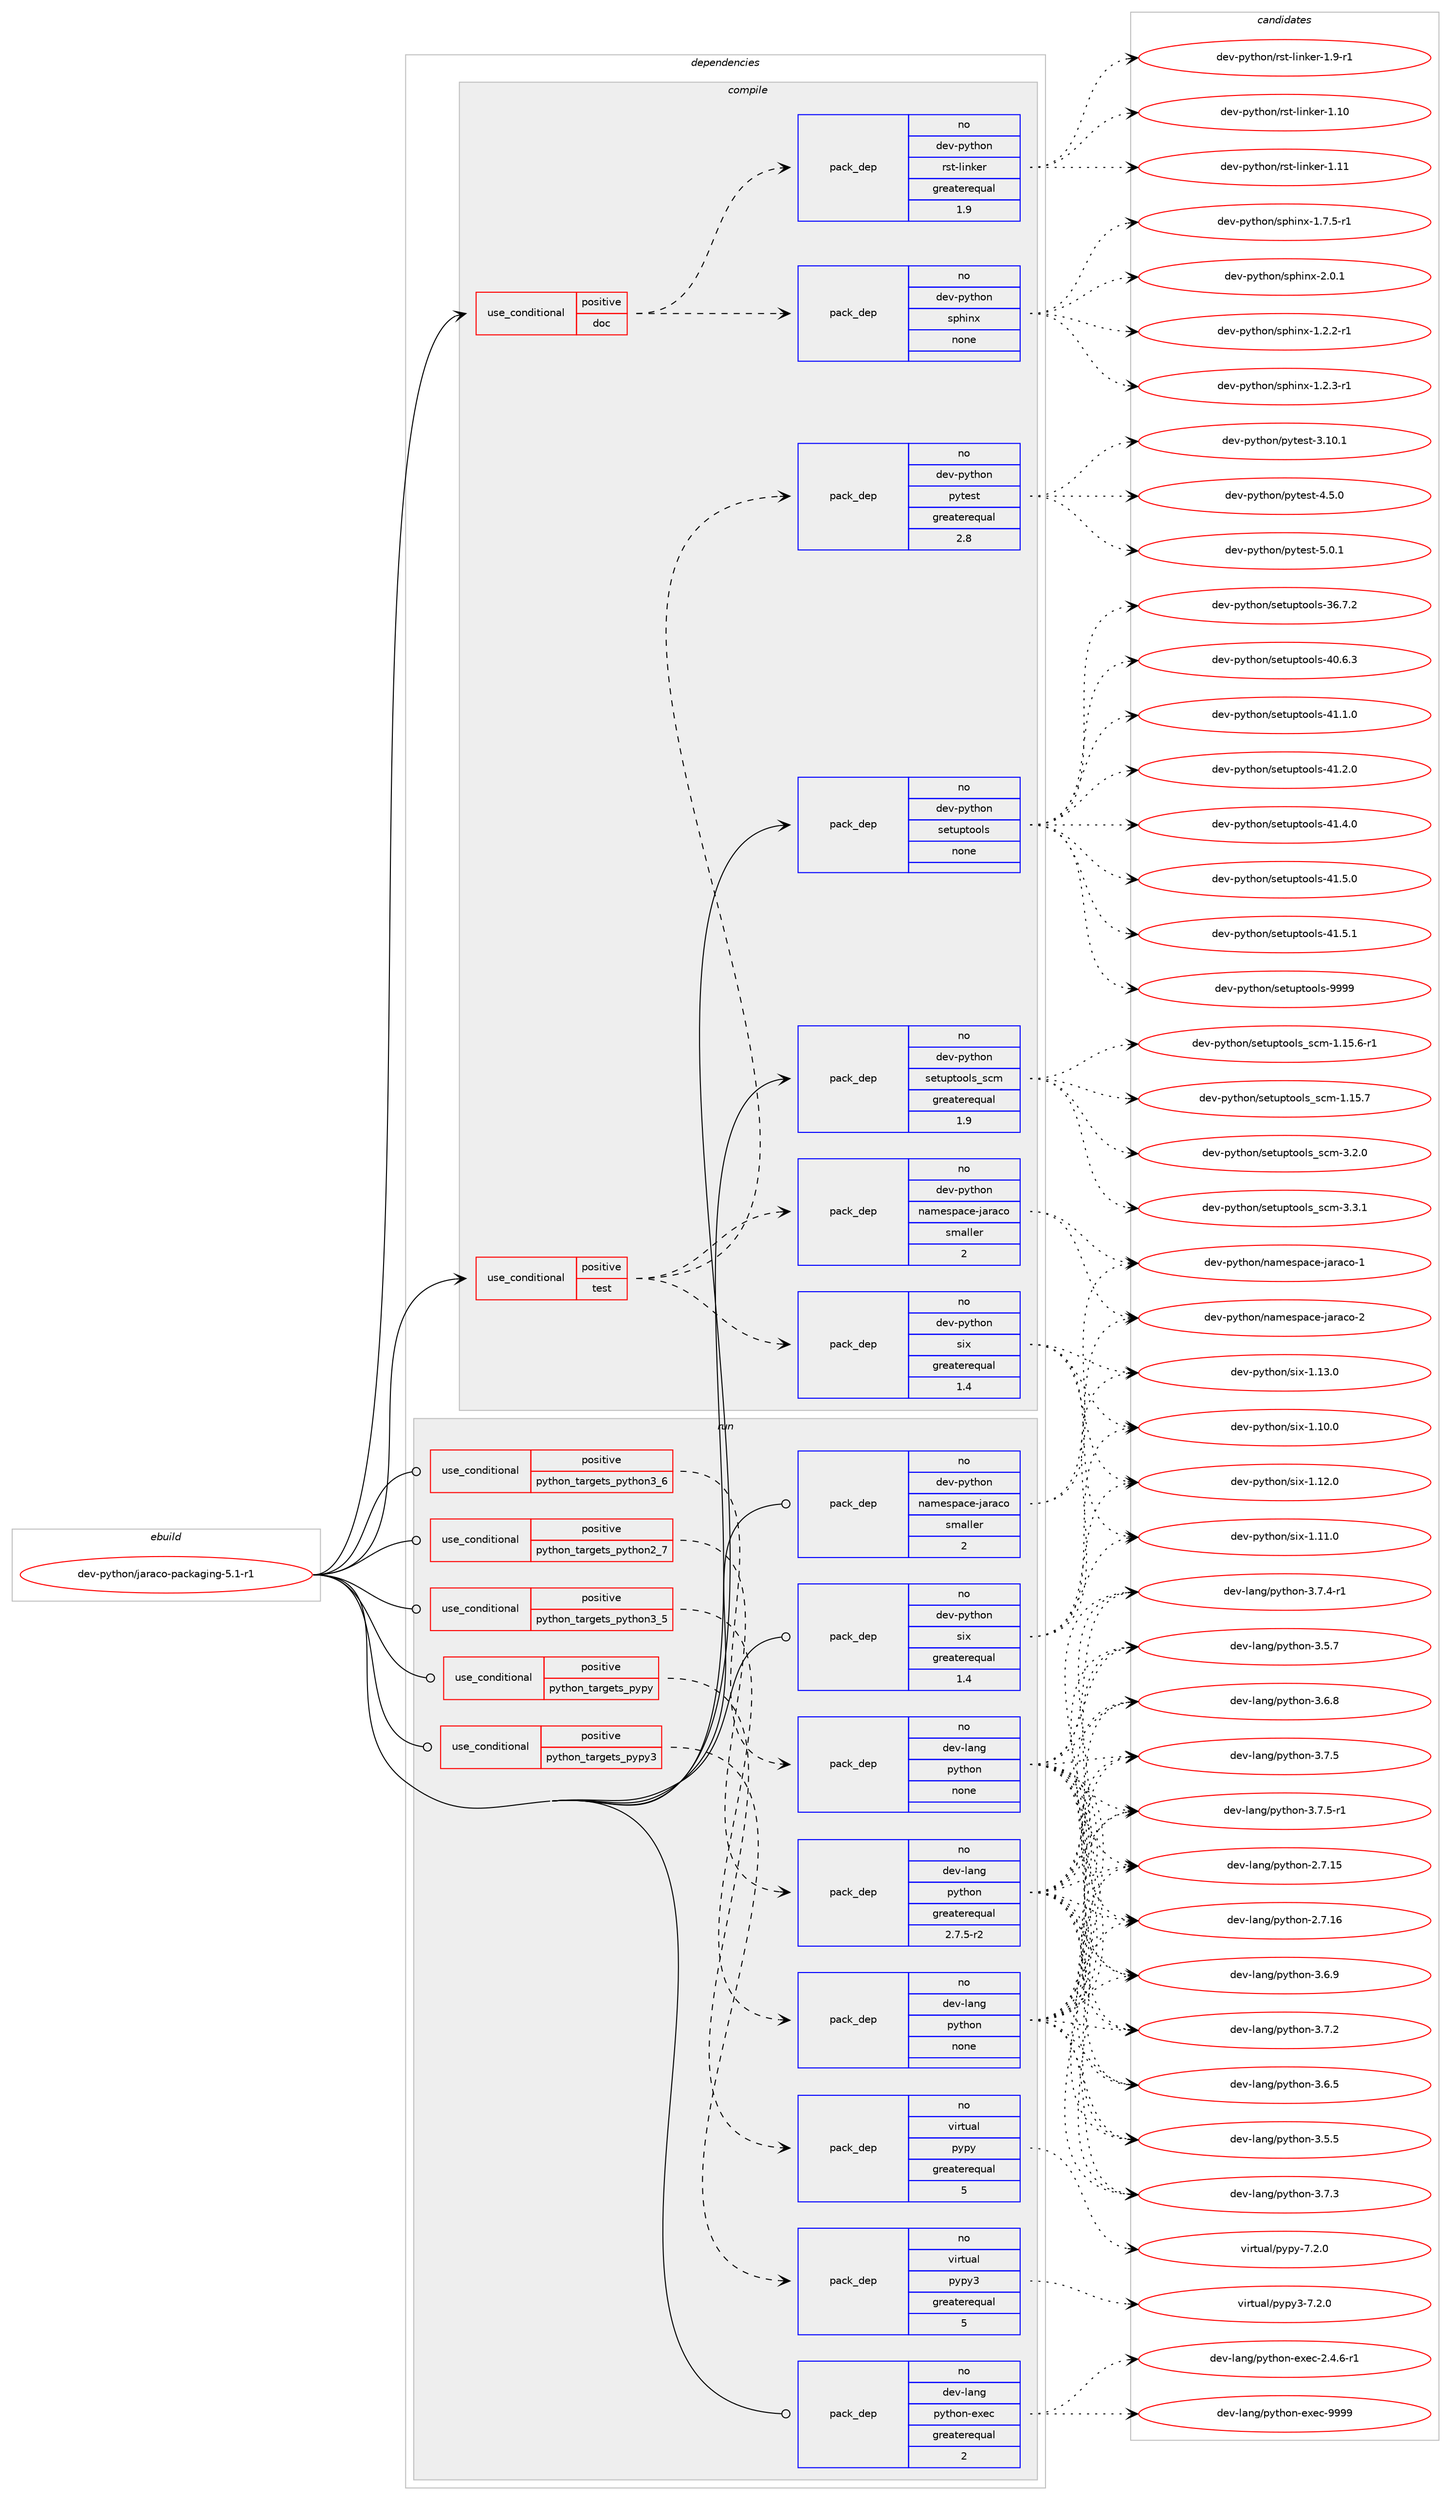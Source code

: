 digraph prolog {

# *************
# Graph options
# *************

newrank=true;
concentrate=true;
compound=true;
graph [rankdir=LR,fontname=Helvetica,fontsize=10,ranksep=1.5];#, ranksep=2.5, nodesep=0.2];
edge  [arrowhead=vee];
node  [fontname=Helvetica,fontsize=10];

# **********
# The ebuild
# **********

subgraph cluster_leftcol {
color=gray;
rank=same;
label=<<i>ebuild</i>>;
id [label="dev-python/jaraco-packaging-5.1-r1", color=red, width=4, href="../dev-python/jaraco-packaging-5.1-r1.svg"];
}

# ****************
# The dependencies
# ****************

subgraph cluster_midcol {
color=gray;
label=<<i>dependencies</i>>;
subgraph cluster_compile {
fillcolor="#eeeeee";
style=filled;
label=<<i>compile</i>>;
subgraph cond141262 {
dependency610731 [label=<<TABLE BORDER="0" CELLBORDER="1" CELLSPACING="0" CELLPADDING="4"><TR><TD ROWSPAN="3" CELLPADDING="10">use_conditional</TD></TR><TR><TD>positive</TD></TR><TR><TD>doc</TD></TR></TABLE>>, shape=none, color=red];
subgraph pack457670 {
dependency610732 [label=<<TABLE BORDER="0" CELLBORDER="1" CELLSPACING="0" CELLPADDING="4" WIDTH="220"><TR><TD ROWSPAN="6" CELLPADDING="30">pack_dep</TD></TR><TR><TD WIDTH="110">no</TD></TR><TR><TD>dev-python</TD></TR><TR><TD>rst-linker</TD></TR><TR><TD>greaterequal</TD></TR><TR><TD>1.9</TD></TR></TABLE>>, shape=none, color=blue];
}
dependency610731:e -> dependency610732:w [weight=20,style="dashed",arrowhead="vee"];
subgraph pack457671 {
dependency610733 [label=<<TABLE BORDER="0" CELLBORDER="1" CELLSPACING="0" CELLPADDING="4" WIDTH="220"><TR><TD ROWSPAN="6" CELLPADDING="30">pack_dep</TD></TR><TR><TD WIDTH="110">no</TD></TR><TR><TD>dev-python</TD></TR><TR><TD>sphinx</TD></TR><TR><TD>none</TD></TR><TR><TD></TD></TR></TABLE>>, shape=none, color=blue];
}
dependency610731:e -> dependency610733:w [weight=20,style="dashed",arrowhead="vee"];
}
id:e -> dependency610731:w [weight=20,style="solid",arrowhead="vee"];
subgraph cond141263 {
dependency610734 [label=<<TABLE BORDER="0" CELLBORDER="1" CELLSPACING="0" CELLPADDING="4"><TR><TD ROWSPAN="3" CELLPADDING="10">use_conditional</TD></TR><TR><TD>positive</TD></TR><TR><TD>test</TD></TR></TABLE>>, shape=none, color=red];
subgraph pack457672 {
dependency610735 [label=<<TABLE BORDER="0" CELLBORDER="1" CELLSPACING="0" CELLPADDING="4" WIDTH="220"><TR><TD ROWSPAN="6" CELLPADDING="30">pack_dep</TD></TR><TR><TD WIDTH="110">no</TD></TR><TR><TD>dev-python</TD></TR><TR><TD>six</TD></TR><TR><TD>greaterequal</TD></TR><TR><TD>1.4</TD></TR></TABLE>>, shape=none, color=blue];
}
dependency610734:e -> dependency610735:w [weight=20,style="dashed",arrowhead="vee"];
subgraph pack457673 {
dependency610736 [label=<<TABLE BORDER="0" CELLBORDER="1" CELLSPACING="0" CELLPADDING="4" WIDTH="220"><TR><TD ROWSPAN="6" CELLPADDING="30">pack_dep</TD></TR><TR><TD WIDTH="110">no</TD></TR><TR><TD>dev-python</TD></TR><TR><TD>namespace-jaraco</TD></TR><TR><TD>smaller</TD></TR><TR><TD>2</TD></TR></TABLE>>, shape=none, color=blue];
}
dependency610734:e -> dependency610736:w [weight=20,style="dashed",arrowhead="vee"];
subgraph pack457674 {
dependency610737 [label=<<TABLE BORDER="0" CELLBORDER="1" CELLSPACING="0" CELLPADDING="4" WIDTH="220"><TR><TD ROWSPAN="6" CELLPADDING="30">pack_dep</TD></TR><TR><TD WIDTH="110">no</TD></TR><TR><TD>dev-python</TD></TR><TR><TD>pytest</TD></TR><TR><TD>greaterequal</TD></TR><TR><TD>2.8</TD></TR></TABLE>>, shape=none, color=blue];
}
dependency610734:e -> dependency610737:w [weight=20,style="dashed",arrowhead="vee"];
}
id:e -> dependency610734:w [weight=20,style="solid",arrowhead="vee"];
subgraph pack457675 {
dependency610738 [label=<<TABLE BORDER="0" CELLBORDER="1" CELLSPACING="0" CELLPADDING="4" WIDTH="220"><TR><TD ROWSPAN="6" CELLPADDING="30">pack_dep</TD></TR><TR><TD WIDTH="110">no</TD></TR><TR><TD>dev-python</TD></TR><TR><TD>setuptools</TD></TR><TR><TD>none</TD></TR><TR><TD></TD></TR></TABLE>>, shape=none, color=blue];
}
id:e -> dependency610738:w [weight=20,style="solid",arrowhead="vee"];
subgraph pack457676 {
dependency610739 [label=<<TABLE BORDER="0" CELLBORDER="1" CELLSPACING="0" CELLPADDING="4" WIDTH="220"><TR><TD ROWSPAN="6" CELLPADDING="30">pack_dep</TD></TR><TR><TD WIDTH="110">no</TD></TR><TR><TD>dev-python</TD></TR><TR><TD>setuptools_scm</TD></TR><TR><TD>greaterequal</TD></TR><TR><TD>1.9</TD></TR></TABLE>>, shape=none, color=blue];
}
id:e -> dependency610739:w [weight=20,style="solid",arrowhead="vee"];
}
subgraph cluster_compileandrun {
fillcolor="#eeeeee";
style=filled;
label=<<i>compile and run</i>>;
}
subgraph cluster_run {
fillcolor="#eeeeee";
style=filled;
label=<<i>run</i>>;
subgraph cond141264 {
dependency610740 [label=<<TABLE BORDER="0" CELLBORDER="1" CELLSPACING="0" CELLPADDING="4"><TR><TD ROWSPAN="3" CELLPADDING="10">use_conditional</TD></TR><TR><TD>positive</TD></TR><TR><TD>python_targets_pypy</TD></TR></TABLE>>, shape=none, color=red];
subgraph pack457677 {
dependency610741 [label=<<TABLE BORDER="0" CELLBORDER="1" CELLSPACING="0" CELLPADDING="4" WIDTH="220"><TR><TD ROWSPAN="6" CELLPADDING="30">pack_dep</TD></TR><TR><TD WIDTH="110">no</TD></TR><TR><TD>virtual</TD></TR><TR><TD>pypy</TD></TR><TR><TD>greaterequal</TD></TR><TR><TD>5</TD></TR></TABLE>>, shape=none, color=blue];
}
dependency610740:e -> dependency610741:w [weight=20,style="dashed",arrowhead="vee"];
}
id:e -> dependency610740:w [weight=20,style="solid",arrowhead="odot"];
subgraph cond141265 {
dependency610742 [label=<<TABLE BORDER="0" CELLBORDER="1" CELLSPACING="0" CELLPADDING="4"><TR><TD ROWSPAN="3" CELLPADDING="10">use_conditional</TD></TR><TR><TD>positive</TD></TR><TR><TD>python_targets_pypy3</TD></TR></TABLE>>, shape=none, color=red];
subgraph pack457678 {
dependency610743 [label=<<TABLE BORDER="0" CELLBORDER="1" CELLSPACING="0" CELLPADDING="4" WIDTH="220"><TR><TD ROWSPAN="6" CELLPADDING="30">pack_dep</TD></TR><TR><TD WIDTH="110">no</TD></TR><TR><TD>virtual</TD></TR><TR><TD>pypy3</TD></TR><TR><TD>greaterequal</TD></TR><TR><TD>5</TD></TR></TABLE>>, shape=none, color=blue];
}
dependency610742:e -> dependency610743:w [weight=20,style="dashed",arrowhead="vee"];
}
id:e -> dependency610742:w [weight=20,style="solid",arrowhead="odot"];
subgraph cond141266 {
dependency610744 [label=<<TABLE BORDER="0" CELLBORDER="1" CELLSPACING="0" CELLPADDING="4"><TR><TD ROWSPAN="3" CELLPADDING="10">use_conditional</TD></TR><TR><TD>positive</TD></TR><TR><TD>python_targets_python2_7</TD></TR></TABLE>>, shape=none, color=red];
subgraph pack457679 {
dependency610745 [label=<<TABLE BORDER="0" CELLBORDER="1" CELLSPACING="0" CELLPADDING="4" WIDTH="220"><TR><TD ROWSPAN="6" CELLPADDING="30">pack_dep</TD></TR><TR><TD WIDTH="110">no</TD></TR><TR><TD>dev-lang</TD></TR><TR><TD>python</TD></TR><TR><TD>greaterequal</TD></TR><TR><TD>2.7.5-r2</TD></TR></TABLE>>, shape=none, color=blue];
}
dependency610744:e -> dependency610745:w [weight=20,style="dashed",arrowhead="vee"];
}
id:e -> dependency610744:w [weight=20,style="solid",arrowhead="odot"];
subgraph cond141267 {
dependency610746 [label=<<TABLE BORDER="0" CELLBORDER="1" CELLSPACING="0" CELLPADDING="4"><TR><TD ROWSPAN="3" CELLPADDING="10">use_conditional</TD></TR><TR><TD>positive</TD></TR><TR><TD>python_targets_python3_5</TD></TR></TABLE>>, shape=none, color=red];
subgraph pack457680 {
dependency610747 [label=<<TABLE BORDER="0" CELLBORDER="1" CELLSPACING="0" CELLPADDING="4" WIDTH="220"><TR><TD ROWSPAN="6" CELLPADDING="30">pack_dep</TD></TR><TR><TD WIDTH="110">no</TD></TR><TR><TD>dev-lang</TD></TR><TR><TD>python</TD></TR><TR><TD>none</TD></TR><TR><TD></TD></TR></TABLE>>, shape=none, color=blue];
}
dependency610746:e -> dependency610747:w [weight=20,style="dashed",arrowhead="vee"];
}
id:e -> dependency610746:w [weight=20,style="solid",arrowhead="odot"];
subgraph cond141268 {
dependency610748 [label=<<TABLE BORDER="0" CELLBORDER="1" CELLSPACING="0" CELLPADDING="4"><TR><TD ROWSPAN="3" CELLPADDING="10">use_conditional</TD></TR><TR><TD>positive</TD></TR><TR><TD>python_targets_python3_6</TD></TR></TABLE>>, shape=none, color=red];
subgraph pack457681 {
dependency610749 [label=<<TABLE BORDER="0" CELLBORDER="1" CELLSPACING="0" CELLPADDING="4" WIDTH="220"><TR><TD ROWSPAN="6" CELLPADDING="30">pack_dep</TD></TR><TR><TD WIDTH="110">no</TD></TR><TR><TD>dev-lang</TD></TR><TR><TD>python</TD></TR><TR><TD>none</TD></TR><TR><TD></TD></TR></TABLE>>, shape=none, color=blue];
}
dependency610748:e -> dependency610749:w [weight=20,style="dashed",arrowhead="vee"];
}
id:e -> dependency610748:w [weight=20,style="solid",arrowhead="odot"];
subgraph pack457682 {
dependency610750 [label=<<TABLE BORDER="0" CELLBORDER="1" CELLSPACING="0" CELLPADDING="4" WIDTH="220"><TR><TD ROWSPAN="6" CELLPADDING="30">pack_dep</TD></TR><TR><TD WIDTH="110">no</TD></TR><TR><TD>dev-lang</TD></TR><TR><TD>python-exec</TD></TR><TR><TD>greaterequal</TD></TR><TR><TD>2</TD></TR></TABLE>>, shape=none, color=blue];
}
id:e -> dependency610750:w [weight=20,style="solid",arrowhead="odot"];
subgraph pack457683 {
dependency610751 [label=<<TABLE BORDER="0" CELLBORDER="1" CELLSPACING="0" CELLPADDING="4" WIDTH="220"><TR><TD ROWSPAN="6" CELLPADDING="30">pack_dep</TD></TR><TR><TD WIDTH="110">no</TD></TR><TR><TD>dev-python</TD></TR><TR><TD>namespace-jaraco</TD></TR><TR><TD>smaller</TD></TR><TR><TD>2</TD></TR></TABLE>>, shape=none, color=blue];
}
id:e -> dependency610751:w [weight=20,style="solid",arrowhead="odot"];
subgraph pack457684 {
dependency610752 [label=<<TABLE BORDER="0" CELLBORDER="1" CELLSPACING="0" CELLPADDING="4" WIDTH="220"><TR><TD ROWSPAN="6" CELLPADDING="30">pack_dep</TD></TR><TR><TD WIDTH="110">no</TD></TR><TR><TD>dev-python</TD></TR><TR><TD>six</TD></TR><TR><TD>greaterequal</TD></TR><TR><TD>1.4</TD></TR></TABLE>>, shape=none, color=blue];
}
id:e -> dependency610752:w [weight=20,style="solid",arrowhead="odot"];
}
}

# **************
# The candidates
# **************

subgraph cluster_choices {
rank=same;
color=gray;
label=<<i>candidates</i>>;

subgraph choice457670 {
color=black;
nodesep=1;
choice1001011184511212111610411111047114115116451081051101071011144549464948 [label="dev-python/rst-linker-1.10", color=red, width=4,href="../dev-python/rst-linker-1.10.svg"];
choice1001011184511212111610411111047114115116451081051101071011144549464949 [label="dev-python/rst-linker-1.11", color=red, width=4,href="../dev-python/rst-linker-1.11.svg"];
choice100101118451121211161041111104711411511645108105110107101114454946574511449 [label="dev-python/rst-linker-1.9-r1", color=red, width=4,href="../dev-python/rst-linker-1.9-r1.svg"];
dependency610732:e -> choice1001011184511212111610411111047114115116451081051101071011144549464948:w [style=dotted,weight="100"];
dependency610732:e -> choice1001011184511212111610411111047114115116451081051101071011144549464949:w [style=dotted,weight="100"];
dependency610732:e -> choice100101118451121211161041111104711411511645108105110107101114454946574511449:w [style=dotted,weight="100"];
}
subgraph choice457671 {
color=black;
nodesep=1;
choice10010111845112121116104111110471151121041051101204549465046504511449 [label="dev-python/sphinx-1.2.2-r1", color=red, width=4,href="../dev-python/sphinx-1.2.2-r1.svg"];
choice10010111845112121116104111110471151121041051101204549465046514511449 [label="dev-python/sphinx-1.2.3-r1", color=red, width=4,href="../dev-python/sphinx-1.2.3-r1.svg"];
choice10010111845112121116104111110471151121041051101204549465546534511449 [label="dev-python/sphinx-1.7.5-r1", color=red, width=4,href="../dev-python/sphinx-1.7.5-r1.svg"];
choice1001011184511212111610411111047115112104105110120455046484649 [label="dev-python/sphinx-2.0.1", color=red, width=4,href="../dev-python/sphinx-2.0.1.svg"];
dependency610733:e -> choice10010111845112121116104111110471151121041051101204549465046504511449:w [style=dotted,weight="100"];
dependency610733:e -> choice10010111845112121116104111110471151121041051101204549465046514511449:w [style=dotted,weight="100"];
dependency610733:e -> choice10010111845112121116104111110471151121041051101204549465546534511449:w [style=dotted,weight="100"];
dependency610733:e -> choice1001011184511212111610411111047115112104105110120455046484649:w [style=dotted,weight="100"];
}
subgraph choice457672 {
color=black;
nodesep=1;
choice100101118451121211161041111104711510512045494649484648 [label="dev-python/six-1.10.0", color=red, width=4,href="../dev-python/six-1.10.0.svg"];
choice100101118451121211161041111104711510512045494649494648 [label="dev-python/six-1.11.0", color=red, width=4,href="../dev-python/six-1.11.0.svg"];
choice100101118451121211161041111104711510512045494649504648 [label="dev-python/six-1.12.0", color=red, width=4,href="../dev-python/six-1.12.0.svg"];
choice100101118451121211161041111104711510512045494649514648 [label="dev-python/six-1.13.0", color=red, width=4,href="../dev-python/six-1.13.0.svg"];
dependency610735:e -> choice100101118451121211161041111104711510512045494649484648:w [style=dotted,weight="100"];
dependency610735:e -> choice100101118451121211161041111104711510512045494649494648:w [style=dotted,weight="100"];
dependency610735:e -> choice100101118451121211161041111104711510512045494649504648:w [style=dotted,weight="100"];
dependency610735:e -> choice100101118451121211161041111104711510512045494649514648:w [style=dotted,weight="100"];
}
subgraph choice457673 {
color=black;
nodesep=1;
choice1001011184511212111610411111047110971091011151129799101451069711497991114549 [label="dev-python/namespace-jaraco-1", color=red, width=4,href="../dev-python/namespace-jaraco-1.svg"];
choice1001011184511212111610411111047110971091011151129799101451069711497991114550 [label="dev-python/namespace-jaraco-2", color=red, width=4,href="../dev-python/namespace-jaraco-2.svg"];
dependency610736:e -> choice1001011184511212111610411111047110971091011151129799101451069711497991114549:w [style=dotted,weight="100"];
dependency610736:e -> choice1001011184511212111610411111047110971091011151129799101451069711497991114550:w [style=dotted,weight="100"];
}
subgraph choice457674 {
color=black;
nodesep=1;
choice100101118451121211161041111104711212111610111511645514649484649 [label="dev-python/pytest-3.10.1", color=red, width=4,href="../dev-python/pytest-3.10.1.svg"];
choice1001011184511212111610411111047112121116101115116455246534648 [label="dev-python/pytest-4.5.0", color=red, width=4,href="../dev-python/pytest-4.5.0.svg"];
choice1001011184511212111610411111047112121116101115116455346484649 [label="dev-python/pytest-5.0.1", color=red, width=4,href="../dev-python/pytest-5.0.1.svg"];
dependency610737:e -> choice100101118451121211161041111104711212111610111511645514649484649:w [style=dotted,weight="100"];
dependency610737:e -> choice1001011184511212111610411111047112121116101115116455246534648:w [style=dotted,weight="100"];
dependency610737:e -> choice1001011184511212111610411111047112121116101115116455346484649:w [style=dotted,weight="100"];
}
subgraph choice457675 {
color=black;
nodesep=1;
choice100101118451121211161041111104711510111611711211611111110811545515446554650 [label="dev-python/setuptools-36.7.2", color=red, width=4,href="../dev-python/setuptools-36.7.2.svg"];
choice100101118451121211161041111104711510111611711211611111110811545524846544651 [label="dev-python/setuptools-40.6.3", color=red, width=4,href="../dev-python/setuptools-40.6.3.svg"];
choice100101118451121211161041111104711510111611711211611111110811545524946494648 [label="dev-python/setuptools-41.1.0", color=red, width=4,href="../dev-python/setuptools-41.1.0.svg"];
choice100101118451121211161041111104711510111611711211611111110811545524946504648 [label="dev-python/setuptools-41.2.0", color=red, width=4,href="../dev-python/setuptools-41.2.0.svg"];
choice100101118451121211161041111104711510111611711211611111110811545524946524648 [label="dev-python/setuptools-41.4.0", color=red, width=4,href="../dev-python/setuptools-41.4.0.svg"];
choice100101118451121211161041111104711510111611711211611111110811545524946534648 [label="dev-python/setuptools-41.5.0", color=red, width=4,href="../dev-python/setuptools-41.5.0.svg"];
choice100101118451121211161041111104711510111611711211611111110811545524946534649 [label="dev-python/setuptools-41.5.1", color=red, width=4,href="../dev-python/setuptools-41.5.1.svg"];
choice10010111845112121116104111110471151011161171121161111111081154557575757 [label="dev-python/setuptools-9999", color=red, width=4,href="../dev-python/setuptools-9999.svg"];
dependency610738:e -> choice100101118451121211161041111104711510111611711211611111110811545515446554650:w [style=dotted,weight="100"];
dependency610738:e -> choice100101118451121211161041111104711510111611711211611111110811545524846544651:w [style=dotted,weight="100"];
dependency610738:e -> choice100101118451121211161041111104711510111611711211611111110811545524946494648:w [style=dotted,weight="100"];
dependency610738:e -> choice100101118451121211161041111104711510111611711211611111110811545524946504648:w [style=dotted,weight="100"];
dependency610738:e -> choice100101118451121211161041111104711510111611711211611111110811545524946524648:w [style=dotted,weight="100"];
dependency610738:e -> choice100101118451121211161041111104711510111611711211611111110811545524946534648:w [style=dotted,weight="100"];
dependency610738:e -> choice100101118451121211161041111104711510111611711211611111110811545524946534649:w [style=dotted,weight="100"];
dependency610738:e -> choice10010111845112121116104111110471151011161171121161111111081154557575757:w [style=dotted,weight="100"];
}
subgraph choice457676 {
color=black;
nodesep=1;
choice10010111845112121116104111110471151011161171121161111111081159511599109454946495346544511449 [label="dev-python/setuptools_scm-1.15.6-r1", color=red, width=4,href="../dev-python/setuptools_scm-1.15.6-r1.svg"];
choice1001011184511212111610411111047115101116117112116111111108115951159910945494649534655 [label="dev-python/setuptools_scm-1.15.7", color=red, width=4,href="../dev-python/setuptools_scm-1.15.7.svg"];
choice10010111845112121116104111110471151011161171121161111111081159511599109455146504648 [label="dev-python/setuptools_scm-3.2.0", color=red, width=4,href="../dev-python/setuptools_scm-3.2.0.svg"];
choice10010111845112121116104111110471151011161171121161111111081159511599109455146514649 [label="dev-python/setuptools_scm-3.3.1", color=red, width=4,href="../dev-python/setuptools_scm-3.3.1.svg"];
dependency610739:e -> choice10010111845112121116104111110471151011161171121161111111081159511599109454946495346544511449:w [style=dotted,weight="100"];
dependency610739:e -> choice1001011184511212111610411111047115101116117112116111111108115951159910945494649534655:w [style=dotted,weight="100"];
dependency610739:e -> choice10010111845112121116104111110471151011161171121161111111081159511599109455146504648:w [style=dotted,weight="100"];
dependency610739:e -> choice10010111845112121116104111110471151011161171121161111111081159511599109455146514649:w [style=dotted,weight="100"];
}
subgraph choice457677 {
color=black;
nodesep=1;
choice1181051141161179710847112121112121455546504648 [label="virtual/pypy-7.2.0", color=red, width=4,href="../virtual/pypy-7.2.0.svg"];
dependency610741:e -> choice1181051141161179710847112121112121455546504648:w [style=dotted,weight="100"];
}
subgraph choice457678 {
color=black;
nodesep=1;
choice118105114116117971084711212111212151455546504648 [label="virtual/pypy3-7.2.0", color=red, width=4,href="../virtual/pypy3-7.2.0.svg"];
dependency610743:e -> choice118105114116117971084711212111212151455546504648:w [style=dotted,weight="100"];
}
subgraph choice457679 {
color=black;
nodesep=1;
choice10010111845108971101034711212111610411111045504655464953 [label="dev-lang/python-2.7.15", color=red, width=4,href="../dev-lang/python-2.7.15.svg"];
choice10010111845108971101034711212111610411111045504655464954 [label="dev-lang/python-2.7.16", color=red, width=4,href="../dev-lang/python-2.7.16.svg"];
choice100101118451089711010347112121116104111110455146534653 [label="dev-lang/python-3.5.5", color=red, width=4,href="../dev-lang/python-3.5.5.svg"];
choice100101118451089711010347112121116104111110455146534655 [label="dev-lang/python-3.5.7", color=red, width=4,href="../dev-lang/python-3.5.7.svg"];
choice100101118451089711010347112121116104111110455146544653 [label="dev-lang/python-3.6.5", color=red, width=4,href="../dev-lang/python-3.6.5.svg"];
choice100101118451089711010347112121116104111110455146544656 [label="dev-lang/python-3.6.8", color=red, width=4,href="../dev-lang/python-3.6.8.svg"];
choice100101118451089711010347112121116104111110455146544657 [label="dev-lang/python-3.6.9", color=red, width=4,href="../dev-lang/python-3.6.9.svg"];
choice100101118451089711010347112121116104111110455146554650 [label="dev-lang/python-3.7.2", color=red, width=4,href="../dev-lang/python-3.7.2.svg"];
choice100101118451089711010347112121116104111110455146554651 [label="dev-lang/python-3.7.3", color=red, width=4,href="../dev-lang/python-3.7.3.svg"];
choice1001011184510897110103471121211161041111104551465546524511449 [label="dev-lang/python-3.7.4-r1", color=red, width=4,href="../dev-lang/python-3.7.4-r1.svg"];
choice100101118451089711010347112121116104111110455146554653 [label="dev-lang/python-3.7.5", color=red, width=4,href="../dev-lang/python-3.7.5.svg"];
choice1001011184510897110103471121211161041111104551465546534511449 [label="dev-lang/python-3.7.5-r1", color=red, width=4,href="../dev-lang/python-3.7.5-r1.svg"];
dependency610745:e -> choice10010111845108971101034711212111610411111045504655464953:w [style=dotted,weight="100"];
dependency610745:e -> choice10010111845108971101034711212111610411111045504655464954:w [style=dotted,weight="100"];
dependency610745:e -> choice100101118451089711010347112121116104111110455146534653:w [style=dotted,weight="100"];
dependency610745:e -> choice100101118451089711010347112121116104111110455146534655:w [style=dotted,weight="100"];
dependency610745:e -> choice100101118451089711010347112121116104111110455146544653:w [style=dotted,weight="100"];
dependency610745:e -> choice100101118451089711010347112121116104111110455146544656:w [style=dotted,weight="100"];
dependency610745:e -> choice100101118451089711010347112121116104111110455146544657:w [style=dotted,weight="100"];
dependency610745:e -> choice100101118451089711010347112121116104111110455146554650:w [style=dotted,weight="100"];
dependency610745:e -> choice100101118451089711010347112121116104111110455146554651:w [style=dotted,weight="100"];
dependency610745:e -> choice1001011184510897110103471121211161041111104551465546524511449:w [style=dotted,weight="100"];
dependency610745:e -> choice100101118451089711010347112121116104111110455146554653:w [style=dotted,weight="100"];
dependency610745:e -> choice1001011184510897110103471121211161041111104551465546534511449:w [style=dotted,weight="100"];
}
subgraph choice457680 {
color=black;
nodesep=1;
choice10010111845108971101034711212111610411111045504655464953 [label="dev-lang/python-2.7.15", color=red, width=4,href="../dev-lang/python-2.7.15.svg"];
choice10010111845108971101034711212111610411111045504655464954 [label="dev-lang/python-2.7.16", color=red, width=4,href="../dev-lang/python-2.7.16.svg"];
choice100101118451089711010347112121116104111110455146534653 [label="dev-lang/python-3.5.5", color=red, width=4,href="../dev-lang/python-3.5.5.svg"];
choice100101118451089711010347112121116104111110455146534655 [label="dev-lang/python-3.5.7", color=red, width=4,href="../dev-lang/python-3.5.7.svg"];
choice100101118451089711010347112121116104111110455146544653 [label="dev-lang/python-3.6.5", color=red, width=4,href="../dev-lang/python-3.6.5.svg"];
choice100101118451089711010347112121116104111110455146544656 [label="dev-lang/python-3.6.8", color=red, width=4,href="../dev-lang/python-3.6.8.svg"];
choice100101118451089711010347112121116104111110455146544657 [label="dev-lang/python-3.6.9", color=red, width=4,href="../dev-lang/python-3.6.9.svg"];
choice100101118451089711010347112121116104111110455146554650 [label="dev-lang/python-3.7.2", color=red, width=4,href="../dev-lang/python-3.7.2.svg"];
choice100101118451089711010347112121116104111110455146554651 [label="dev-lang/python-3.7.3", color=red, width=4,href="../dev-lang/python-3.7.3.svg"];
choice1001011184510897110103471121211161041111104551465546524511449 [label="dev-lang/python-3.7.4-r1", color=red, width=4,href="../dev-lang/python-3.7.4-r1.svg"];
choice100101118451089711010347112121116104111110455146554653 [label="dev-lang/python-3.7.5", color=red, width=4,href="../dev-lang/python-3.7.5.svg"];
choice1001011184510897110103471121211161041111104551465546534511449 [label="dev-lang/python-3.7.5-r1", color=red, width=4,href="../dev-lang/python-3.7.5-r1.svg"];
dependency610747:e -> choice10010111845108971101034711212111610411111045504655464953:w [style=dotted,weight="100"];
dependency610747:e -> choice10010111845108971101034711212111610411111045504655464954:w [style=dotted,weight="100"];
dependency610747:e -> choice100101118451089711010347112121116104111110455146534653:w [style=dotted,weight="100"];
dependency610747:e -> choice100101118451089711010347112121116104111110455146534655:w [style=dotted,weight="100"];
dependency610747:e -> choice100101118451089711010347112121116104111110455146544653:w [style=dotted,weight="100"];
dependency610747:e -> choice100101118451089711010347112121116104111110455146544656:w [style=dotted,weight="100"];
dependency610747:e -> choice100101118451089711010347112121116104111110455146544657:w [style=dotted,weight="100"];
dependency610747:e -> choice100101118451089711010347112121116104111110455146554650:w [style=dotted,weight="100"];
dependency610747:e -> choice100101118451089711010347112121116104111110455146554651:w [style=dotted,weight="100"];
dependency610747:e -> choice1001011184510897110103471121211161041111104551465546524511449:w [style=dotted,weight="100"];
dependency610747:e -> choice100101118451089711010347112121116104111110455146554653:w [style=dotted,weight="100"];
dependency610747:e -> choice1001011184510897110103471121211161041111104551465546534511449:w [style=dotted,weight="100"];
}
subgraph choice457681 {
color=black;
nodesep=1;
choice10010111845108971101034711212111610411111045504655464953 [label="dev-lang/python-2.7.15", color=red, width=4,href="../dev-lang/python-2.7.15.svg"];
choice10010111845108971101034711212111610411111045504655464954 [label="dev-lang/python-2.7.16", color=red, width=4,href="../dev-lang/python-2.7.16.svg"];
choice100101118451089711010347112121116104111110455146534653 [label="dev-lang/python-3.5.5", color=red, width=4,href="../dev-lang/python-3.5.5.svg"];
choice100101118451089711010347112121116104111110455146534655 [label="dev-lang/python-3.5.7", color=red, width=4,href="../dev-lang/python-3.5.7.svg"];
choice100101118451089711010347112121116104111110455146544653 [label="dev-lang/python-3.6.5", color=red, width=4,href="../dev-lang/python-3.6.5.svg"];
choice100101118451089711010347112121116104111110455146544656 [label="dev-lang/python-3.6.8", color=red, width=4,href="../dev-lang/python-3.6.8.svg"];
choice100101118451089711010347112121116104111110455146544657 [label="dev-lang/python-3.6.9", color=red, width=4,href="../dev-lang/python-3.6.9.svg"];
choice100101118451089711010347112121116104111110455146554650 [label="dev-lang/python-3.7.2", color=red, width=4,href="../dev-lang/python-3.7.2.svg"];
choice100101118451089711010347112121116104111110455146554651 [label="dev-lang/python-3.7.3", color=red, width=4,href="../dev-lang/python-3.7.3.svg"];
choice1001011184510897110103471121211161041111104551465546524511449 [label="dev-lang/python-3.7.4-r1", color=red, width=4,href="../dev-lang/python-3.7.4-r1.svg"];
choice100101118451089711010347112121116104111110455146554653 [label="dev-lang/python-3.7.5", color=red, width=4,href="../dev-lang/python-3.7.5.svg"];
choice1001011184510897110103471121211161041111104551465546534511449 [label="dev-lang/python-3.7.5-r1", color=red, width=4,href="../dev-lang/python-3.7.5-r1.svg"];
dependency610749:e -> choice10010111845108971101034711212111610411111045504655464953:w [style=dotted,weight="100"];
dependency610749:e -> choice10010111845108971101034711212111610411111045504655464954:w [style=dotted,weight="100"];
dependency610749:e -> choice100101118451089711010347112121116104111110455146534653:w [style=dotted,weight="100"];
dependency610749:e -> choice100101118451089711010347112121116104111110455146534655:w [style=dotted,weight="100"];
dependency610749:e -> choice100101118451089711010347112121116104111110455146544653:w [style=dotted,weight="100"];
dependency610749:e -> choice100101118451089711010347112121116104111110455146544656:w [style=dotted,weight="100"];
dependency610749:e -> choice100101118451089711010347112121116104111110455146544657:w [style=dotted,weight="100"];
dependency610749:e -> choice100101118451089711010347112121116104111110455146554650:w [style=dotted,weight="100"];
dependency610749:e -> choice100101118451089711010347112121116104111110455146554651:w [style=dotted,weight="100"];
dependency610749:e -> choice1001011184510897110103471121211161041111104551465546524511449:w [style=dotted,weight="100"];
dependency610749:e -> choice100101118451089711010347112121116104111110455146554653:w [style=dotted,weight="100"];
dependency610749:e -> choice1001011184510897110103471121211161041111104551465546534511449:w [style=dotted,weight="100"];
}
subgraph choice457682 {
color=black;
nodesep=1;
choice10010111845108971101034711212111610411111045101120101994550465246544511449 [label="dev-lang/python-exec-2.4.6-r1", color=red, width=4,href="../dev-lang/python-exec-2.4.6-r1.svg"];
choice10010111845108971101034711212111610411111045101120101994557575757 [label="dev-lang/python-exec-9999", color=red, width=4,href="../dev-lang/python-exec-9999.svg"];
dependency610750:e -> choice10010111845108971101034711212111610411111045101120101994550465246544511449:w [style=dotted,weight="100"];
dependency610750:e -> choice10010111845108971101034711212111610411111045101120101994557575757:w [style=dotted,weight="100"];
}
subgraph choice457683 {
color=black;
nodesep=1;
choice1001011184511212111610411111047110971091011151129799101451069711497991114549 [label="dev-python/namespace-jaraco-1", color=red, width=4,href="../dev-python/namespace-jaraco-1.svg"];
choice1001011184511212111610411111047110971091011151129799101451069711497991114550 [label="dev-python/namespace-jaraco-2", color=red, width=4,href="../dev-python/namespace-jaraco-2.svg"];
dependency610751:e -> choice1001011184511212111610411111047110971091011151129799101451069711497991114549:w [style=dotted,weight="100"];
dependency610751:e -> choice1001011184511212111610411111047110971091011151129799101451069711497991114550:w [style=dotted,weight="100"];
}
subgraph choice457684 {
color=black;
nodesep=1;
choice100101118451121211161041111104711510512045494649484648 [label="dev-python/six-1.10.0", color=red, width=4,href="../dev-python/six-1.10.0.svg"];
choice100101118451121211161041111104711510512045494649494648 [label="dev-python/six-1.11.0", color=red, width=4,href="../dev-python/six-1.11.0.svg"];
choice100101118451121211161041111104711510512045494649504648 [label="dev-python/six-1.12.0", color=red, width=4,href="../dev-python/six-1.12.0.svg"];
choice100101118451121211161041111104711510512045494649514648 [label="dev-python/six-1.13.0", color=red, width=4,href="../dev-python/six-1.13.0.svg"];
dependency610752:e -> choice100101118451121211161041111104711510512045494649484648:w [style=dotted,weight="100"];
dependency610752:e -> choice100101118451121211161041111104711510512045494649494648:w [style=dotted,weight="100"];
dependency610752:e -> choice100101118451121211161041111104711510512045494649504648:w [style=dotted,weight="100"];
dependency610752:e -> choice100101118451121211161041111104711510512045494649514648:w [style=dotted,weight="100"];
}
}

}
